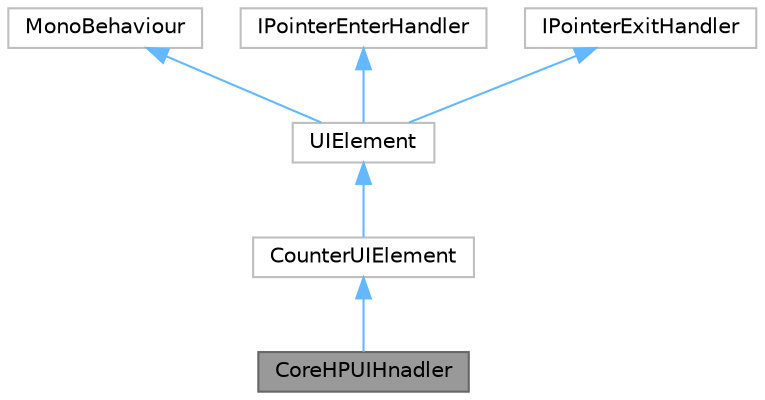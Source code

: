 digraph "CoreHPUIHnadler"
{
 // LATEX_PDF_SIZE
  bgcolor="transparent";
  edge [fontname=Helvetica,fontsize=10,labelfontname=Helvetica,labelfontsize=10];
  node [fontname=Helvetica,fontsize=10,shape=box,height=0.2,width=0.4];
  Node1 [label="CoreHPUIHnadler",height=0.2,width=0.4,color="gray40", fillcolor="grey60", style="filled", fontcolor="black",tooltip=" "];
  Node2 -> Node1 [dir="back",color="steelblue1",style="solid"];
  Node2 [label="CounterUIElement",height=0.2,width=0.4,color="grey75", fillcolor="white", style="filled",URL="$class_counter_u_i_element.html",tooltip=" "];
  Node3 -> Node2 [dir="back",color="steelblue1",style="solid"];
  Node3 [label="UIElement",height=0.2,width=0.4,color="grey75", fillcolor="white", style="filled",URL="$class_u_i_element.html",tooltip=" "];
  Node4 -> Node3 [dir="back",color="steelblue1",style="solid"];
  Node4 [label="MonoBehaviour",height=0.2,width=0.4,color="grey75", fillcolor="white", style="filled",tooltip=" "];
  Node5 -> Node3 [dir="back",color="steelblue1",style="solid"];
  Node5 [label="IPointerEnterHandler",height=0.2,width=0.4,color="grey75", fillcolor="white", style="filled",tooltip=" "];
  Node6 -> Node3 [dir="back",color="steelblue1",style="solid"];
  Node6 [label="IPointerExitHandler",height=0.2,width=0.4,color="grey75", fillcolor="white", style="filled",tooltip=" "];
}
